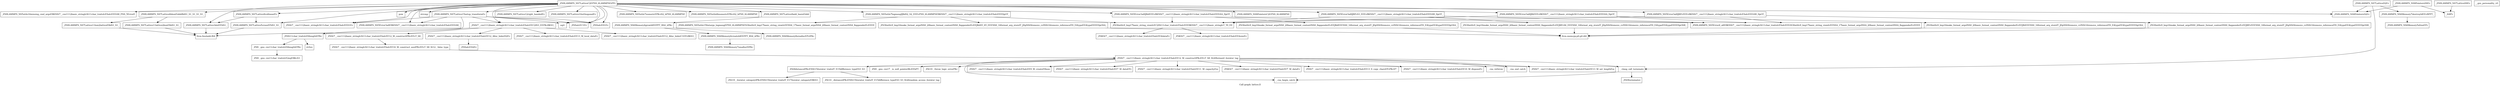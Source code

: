 digraph "Call graph: lattice.ll" {
	label="Call graph: lattice.ll";

	Node0x55883f912d50 [shape=record,label="{llvm.fmuladd.f64}"];
	Node0x55883f9144d0 [shape=record,label="{_ZN9LAMMPS_NS7Lattice11lattice2boxERdS1_S1_}"];
	Node0x55883f9144d0 -> Node0x55883f912d50;
	Node0x55883fa2bd80 [shape=record,label="{_ZN9LAMMPS_NS7LatticeC2EPNS_6LAMMPSEiPPc}"];
	Node0x55883fa2bd80 -> Node0x55883fa2c1b0;
	Node0x55883fa2bd80 -> Node0x55883fa2bf10;
	Node0x55883fa2bd80 -> Node0x55883fa2bdc0;
	Node0x55883fa2bd80 -> Node0x55883f8f4cd0;
	Node0x55883fa2bd80 -> Node0x55883f9747a0;
	Node0x55883fa2bd80 -> Node0x55883f8df440;
	Node0x55883fa2bd80 -> Node0x55883f96b400;
	Node0x55883fa2bd80 -> Node0x55883f8f3d70;
	Node0x55883fa2bd80 -> Node0x55883f8f1f10;
	Node0x55883fa2bd80 -> Node0x55883f96de10;
	Node0x55883fa2bd80 -> Node0x55883f8eabd0;
	Node0x55883fa2bd80 -> Node0x55883f8e97a0;
	Node0x55883fa2bd80 -> Node0x55883f96fe30;
	Node0x55883fa2bd80 -> Node0x55883fa09fc0;
	Node0x55883fa2bd80 -> Node0x55883f8dfb60;
	Node0x55883fa2bd80 -> Node0x55883f971ee0;
	Node0x55883fa2bd80 -> Node0x55883f8ff800;
	Node0x55883fa2bd80 -> Node0x55883f9b1f00;
	Node0x55883fa2bd80 -> Node0x55883f89f2d0;
	Node0x55883fa2bd80 -> Node0x55883f8e0ae0;
	Node0x55883fa2bd80 -> Node0x55883f8dda90;
	Node0x55883fa2bd80 -> Node0x55883f8e12d0;
	Node0x55883fa2bd80 -> Node0x55883f8e09c0;
	Node0x55883fa2bd80 -> Node0x55883f8e06c0;
	Node0x55883fa2bd80 -> Node0x55883f8e0840;
	Node0x55883fa2bd80 -> Node0x55883f8e08d0;
	Node0x55883f8ff800 [shape=record,label="{_ZN9LAMMPS_NS7Lattice12right_handedEv}"];
	Node0x55883f934390 [shape=record,label="{_ZNKSt7__cxx1112basic_stringIcSt11char_traitsIcESaIcEE4dataEv}"];
	Node0x55883f935720 [shape=record,label="{_ZNKSt7__cxx1112basic_stringIcSt11char_traitsIcESaIcEE4sizeEv}"];
	Node0x55883f938600 [shape=record,label="{llvm.memcpy.p0.p0.i64}"];
	Node0x55883fa2c1b0 [shape=record,label="{_ZN9LAMMPS_NS8PointersC2EPNS_6LAMMPSE}"];
	Node0x55883f8df440 [shape=record,label="{_ZN9LAMMPS_NS5utils16missing_cmd_argsERKNSt7__cxx1112basic_stringIcSt11char_traitsIcESaIcEEEiS8_PNS_5ErrorE}"];
	Node0x55883fa2bf10 [shape=record,label="{_ZNSaIcEC1Ev}"];
	Node0x55883fa2bdc0 [shape=record,label="{_ZNSt7__cxx1112basic_stringIcSt11char_traitsIcESaIcEEC2IS3_EEPKcRKS3_}"];
	Node0x55883fa2bdc0 -> Node0x55883f8fa3b0;
	Node0x55883fa2bdc0 -> Node0x55883f8fc350;
	Node0x55883fa2bdc0 -> Node0x55883f8fd450;
	Node0x55883fa2bdc0 -> Node0x55883f8fe550;
	Node0x55883fa2bdc0 -> Node0x55883f8ffab0;
	Node0x55883f901090 [shape=record,label="{__gxx_personality_v0}"];
	Node0x55883f96b400 [shape=record,label="{_ZNSt7__cxx1112basic_stringIcSt11char_traitsIcESaIcEED1Ev}"];
	Node0x55883f9747a0 [shape=record,label="{_ZNSaIcED1Ev}"];
	Node0x55883fa09fc0 [shape=record,label="{strcmp}"];
	Node0x55883f89f2d0 [shape=record,label="{_ZN9LAMMPS_NS5Error3allIJRPcEEEvRKNSt7__cxx1112basic_stringIcSt11char_traitsIcESaIcEEEiSB_DpOT_}"];
	Node0x55883f89f2d0 -> Node0x55883f9031f0;
	Node0x55883f89f2d0 -> Node0x55883f906620;
	Node0x55883f89f2d0 -> Node0x55883f906e50;
	Node0x55883f8e08d0 [shape=record,label="{_ZN9LAMMPS_NS5Error3allIJRiEEEvRKNSt7__cxx1112basic_stringIcSt11char_traitsIcESaIcEEEiSA_DpOT_}"];
	Node0x55883f8e08d0 -> Node0x55883f9031f0;
	Node0x55883f8e08d0 -> Node0x55883f90a210;
	Node0x55883f8e08d0 -> Node0x55883f906e50;
	Node0x55883f8e12d0 [shape=record,label="{_ZN9LAMMPS_NS5utils7numericEPKciS2_bPNS_6LAMMPSE}"];
	Node0x55883f8dfb60 [shape=record,label="{_ZN9LAMMPS_NS5Error3allERKNSt7__cxx1112basic_stringIcSt11char_traitsIcESaIcEEEiS8_}"];
	Node0x55883f8e0840 [shape=record,label="{_ZN9LAMMPS_NS5Error3allIJRPcS3_EEEvRKNSt7__cxx1112basic_stringIcSt11char_traitsIcESaIcEEEiSB_DpOT_}"];
	Node0x55883f8e0840 -> Node0x55883f9031f0;
	Node0x55883f8e0840 -> Node0x55883f90ced0;
	Node0x55883f8e0840 -> Node0x55883f906e50;
	Node0x55883f8e0ae0 [shape=record,label="{_ZN9LAMMPS_NS7Lattice9add_basisEddd}"];
	Node0x55883f8e0ae0 -> Node0x55883f90dd60;
	Node0x55883f8e06c0 [shape=record,label="{sqrt}"];
	Node0x55883f8dda90 [shape=record,label="{_ZN9LAMMPS_NS5Error3allIJRdEEEvRKNSt7__cxx1112basic_stringIcSt11char_traitsIcESaIcEEEiSA_DpOT_}"];
	Node0x55883f8dda90 -> Node0x55883f9031f0;
	Node0x55883f8dda90 -> Node0x55883f910980;
	Node0x55883f8dda90 -> Node0x55883f906e50;
	Node0x55883f8e09c0 [shape=record,label="{_ZN9LAMMPS_NS5utils8inumericEPKciS2_bPNS_6LAMMPSE}"];
	Node0x55883f9b1f00 [shape=record,label="{_ZN9LAMMPS_NS7Lattice10orthogonalEv}"];
	Node0x55883f971ee0 [shape=record,label="{_ZN9LAMMPS_NS7Lattice9collinearEv}"];
	Node0x55883f971ee0 -> Node0x55883f96fe30;
	Node0x55883f971ee0 -> Node0x55883f8e97a0;
	Node0x55883f96fe30 [shape=record,label="{_ZN9LAMMPS_NS7Lattice5crossEPdS1_S1_}"];
	Node0x55883f96fe30 -> Node0x55883f912d50;
	Node0x55883f8e97a0 [shape=record,label="{_ZN9LAMMPS_NS7Lattice3dotEPdS1_}"];
	Node0x55883f8e97a0 -> Node0x55883f912d50;
	Node0x55883f8eabd0 [shape=record,label="{pow}"];
	Node0x55883f96de10 [shape=record,label="{_ZN9LAMMPS_NS7Lattice15setup_transformEv}"];
	Node0x55883f96de10 -> Node0x55883f912d50;
	Node0x55883f96de10 -> Node0x55883f9747a0;
	Node0x55883f96de10 -> Node0x55883f96b400;
	Node0x55883f96de10 -> Node0x55883f8dfb60;
	Node0x55883f96de10 -> Node0x55883fa2bdc0;
	Node0x55883f96de10 -> Node0x55883fa2bf10;
	Node0x55883f96de10 -> Node0x55883f8e06c0;
	Node0x55883f8f1f10 [shape=record,label="{_ZN9LAMMPS_NS7Lattice4bboxEidddRdS1_S1_S1_S1_S1_}"];
	Node0x55883f8f1f10 -> Node0x55883f9144d0;
	Node0x55883f8f1f10 -> Node0x55883f9157b0;
	Node0x55883f8f3d70 [shape=record,label="{_ZN9LAMMPS_NS5utils7logmesgIJRdS2_S2_EEEvPNS_6LAMMPSERKNSt7__cxx1112basic_stringIcSt11char_traitsIcESaIcEEEDpOT_}"];
	Node0x55883f8f3d70 -> Node0x55883f9031f0;
	Node0x55883f8f3d70 -> Node0x55883f916040;
	Node0x55883f8f3d70 -> Node0x55883f9174a0;
	Node0x55883f9186d0 [shape=record,label="{_ZN9LAMMPS_NS7LatticeD2Ev}"];
	Node0x55883f9186d0 -> Node0x55883f919010;
	Node0x55883f9186d0 -> Node0x55883f8f4cd0;
	Node0x55883f9186d0 -> Node0x55883f919430;
	Node0x55883f919010 [shape=record,label="{_ZN9LAMMPS_NS6Memory7destroyIdEEvRPPT_}"];
	Node0x55883f919010 -> Node0x55883f919d70;
	Node0x55883f919430 [shape=record,label="{__clang_call_terminate}"];
	Node0x55883f919430 -> Node0x55883f91a190;
	Node0x55883f919430 -> Node0x55883f91ab10;
	Node0x55883f91a190 [shape=record,label="{__cxa_begin_catch}"];
	Node0x55883f91ab10 [shape=record,label="{_ZSt9terminatev}"];
	Node0x55883f91bb80 [shape=record,label="{_ZN9LAMMPS_NS7LatticeD0Ev}"];
	Node0x55883f91bb80 -> Node0x55883f91c6d0;
	Node0x55883f91c6d0 [shape=record,label="{_ZdlPv}"];
	Node0x55883f9157b0 [shape=record,label="{_ZN9LAMMPS_NS7Lattice11box2latticeERdS1_S1_}"];
	Node0x55883f9157b0 -> Node0x55883f912d50;
	Node0x55883f90dd60 [shape=record,label="{_ZN9LAMMPS_NS6Memory4growIdEEPPT_RS4_iiPKc}"];
	Node0x55883f90dd60 -> Node0x55883fa34a00;
	Node0x55883f90dd60 -> Node0x55883fa34a80;
	Node0x55883f8f4cd0 [shape=record,label="{_ZN9LAMMPS_NS8PointersD2Ev}"];
	Node0x55883f91cd40 [shape=record,label="{_ZN9LAMMPS_NS8PointersD0Ev}"];
	Node0x55883f91cd40 -> Node0x55883f8f4cd0;
	Node0x55883f91cd40 -> Node0x55883f91c6d0;
	Node0x55883f8fa3b0 [shape=record,label="{_ZNSt7__cxx1112basic_stringIcSt11char_traitsIcESaIcEE13_M_local_dataEv}"];
	Node0x55883f8fc350 [shape=record,label="{_ZNSt7__cxx1112basic_stringIcSt11char_traitsIcESaIcEE12_Alloc_hiderC1EPcRKS3_}"];
	Node0x55883f8fe550 [shape=record,label="{_ZNSt7__cxx1112basic_stringIcSt11char_traitsIcESaIcEE12_M_constructIPKcEEvT_S8_}"];
	Node0x55883f8fe550 -> Node0x55883f91d3b0;
	Node0x55883f8fd450 [shape=record,label="{_ZNSt11char_traitsIcE6lengthEPKc}"];
	Node0x55883f8fd450 -> Node0x55883f921ca0;
	Node0x55883f8fd450 -> Node0x55883f923590;
	Node0x55883f8ffab0 [shape=record,label="{_ZNSt7__cxx1112basic_stringIcSt11char_traitsIcESaIcEE12_Alloc_hiderD2Ev}"];
	Node0x55883f8ffab0 -> Node0x55883f9254c0;
	Node0x55883f91d3b0 [shape=record,label="{_ZNSt7__cxx1112basic_stringIcSt11char_traitsIcESaIcEE16_M_construct_auxIPKcEEvT_S8_St12__false_type}"];
	Node0x55883f91d3b0 -> Node0x55883f926740;
	Node0x55883f926740 [shape=record,label="{_ZNSt7__cxx1112basic_stringIcSt11char_traitsIcESaIcEE12_M_constructIPKcEEvT_S8_St20forward_iterator_tag}"];
	Node0x55883f926740 -> Node0x55883f928190;
	Node0x55883f926740 -> Node0x55883f92a490;
	Node0x55883f926740 -> Node0x55883f92b560;
	Node0x55883f926740 -> Node0x55883f92be20;
	Node0x55883f926740 -> Node0x55883f92e0a0;
	Node0x55883f926740 -> Node0x55883f92e960;
	Node0x55883f926740 -> Node0x55883f930500;
	Node0x55883f926740 -> Node0x55883f931290;
	Node0x55883f926740 -> Node0x55883f91a190;
	Node0x55883f926740 -> Node0x55883fa39ed0;
	Node0x55883f926740 -> Node0x55883fa39f50;
	Node0x55883f926740 -> Node0x55883fa39fd0;
	Node0x55883f926740 -> Node0x55883fa3a050;
	Node0x55883f926740 -> Node0x55883f919430;
	Node0x55883f928190 [shape=record,label="{_ZN9__gnu_cxx17__is_null_pointerIKcEEbPT_}"];
	Node0x55883f92a490 [shape=record,label="{_ZSt19__throw_logic_errorPKc}"];
	Node0x55883f92b560 [shape=record,label="{_ZSt8distanceIPKcENSt15iterator_traitsIT_E15difference_typeES3_S3_}"];
	Node0x55883f92b560 -> Node0x55883fa3a0d0;
	Node0x55883f92b560 -> Node0x55883fa3a180;
	Node0x55883f92e0a0 [shape=record,label="{_ZNSt7__cxx1112basic_stringIcSt11char_traitsIcESaIcEE7_M_dataEPc}"];
	Node0x55883f92be20 [shape=record,label="{_ZNSt7__cxx1112basic_stringIcSt11char_traitsIcESaIcEE9_M_createERmm}"];
	Node0x55883f92e960 [shape=record,label="{_ZNSt7__cxx1112basic_stringIcSt11char_traitsIcESaIcEE11_M_capacityEm}"];
	Node0x55883f931290 [shape=record,label="{_ZNSt7__cxx1112basic_stringIcSt11char_traitsIcESaIcEE13_S_copy_charsEPcPKcS7_}"];
	Node0x55883f930500 [shape=record,label="{_ZNKSt7__cxx1112basic_stringIcSt11char_traitsIcESaIcEE7_M_dataEv}"];
	Node0x55883fa39ed0 [shape=record,label="{_ZNSt7__cxx1112basic_stringIcSt11char_traitsIcESaIcEE10_M_disposeEv}"];
	Node0x55883fa39f50 [shape=record,label="{__cxa_rethrow}"];
	Node0x55883fa39fd0 [shape=record,label="{__cxa_end_catch}"];
	Node0x55883fa3a050 [shape=record,label="{_ZNSt7__cxx1112basic_stringIcSt11char_traitsIcESaIcEE13_M_set_lengthEm}"];
	Node0x55883fa3a180 [shape=record,label="{_ZSt10__distanceIPKcENSt15iterator_traitsIT_E15difference_typeES3_S3_St26random_access_iterator_tag}"];
	Node0x55883fa3a0d0 [shape=record,label="{_ZSt19__iterator_categoryIPKcENSt15iterator_traitsIT_E17iterator_categoryERKS3_}"];
	Node0x55883f921ca0 [shape=record,label="{_ZN9__gnu_cxx11char_traitsIcE6lengthEPKc}"];
	Node0x55883f921ca0 -> Node0x55883fa3a380;
	Node0x55883f923590 [shape=record,label="{strlen}"];
	Node0x55883fa3a380 [shape=record,label="{_ZN9__gnu_cxx11char_traitsIcE2eqERKcS3_}"];
	Node0x55883f9254c0 [shape=record,label="{_ZNSaIcED2Ev}"];
	Node0x55883f906e50 [shape=record,label="{_ZN9LAMMPS_NS5Error4_allERKNSt7__cxx1112basic_stringIcSt11char_traitsIcESaIcEEEiN3fmt6v9_lmp17basic_string_viewIcEENSA_17basic_format_argsINSA_20basic_format_contextINSA_8appenderEcEEEE}"];
	Node0x55883f9031f0 [shape=record,label="{_ZN3fmt6v9_lmp17basic_string_viewIcEC2ISt11char_traitsIcESaIcEEERKNSt7__cxx1112basic_stringIcT_T0_EE}"];
	Node0x55883f9031f0 -> Node0x55883f934390;
	Node0x55883f9031f0 -> Node0x55883f935720;
	Node0x55883f906620 [shape=record,label="{_ZN3fmt6v9_lmp16make_format_argsINS0_20basic_format_contextINS0_8appenderEcEEJRPcEEENS0_16format_arg_storeIT_JDpNSt9remove_cvINSt16remove_referenceIT0_E4typeEE4typeEEEEDpOSB_}"];
	Node0x55883f906620 -> Node0x55883f938600;
	Node0x55883f90a210 [shape=record,label="{_ZN3fmt6v9_lmp16make_format_argsINS0_20basic_format_contextINS0_8appenderEcEEJRiEEENS0_16format_arg_storeIT_JDpNSt9remove_cvINSt16remove_referenceIT0_E4typeEE4typeEEEEDpOSA_}"];
	Node0x55883f90a210 -> Node0x55883f938600;
	Node0x55883f90ced0 [shape=record,label="{_ZN3fmt6v9_lmp16make_format_argsINS0_20basic_format_contextINS0_8appenderEcEEJRPcS6_EEENS0_16format_arg_storeIT_JDpNSt9remove_cvINSt16remove_referenceIT0_E4typeEE4typeEEEEDpOSB_}"];
	Node0x55883f90ced0 -> Node0x55883f938600;
	Node0x55883f910980 [shape=record,label="{_ZN3fmt6v9_lmp16make_format_argsINS0_20basic_format_contextINS0_8appenderEcEEJRdEEENS0_16format_arg_storeIT_JDpNSt9remove_cvINSt16remove_referenceIT0_E4typeEE4typeEEEEDpOSA_}"];
	Node0x55883f910980 -> Node0x55883f938600;
	Node0x55883f9174a0 [shape=record,label="{_ZN9LAMMPS_NS5utils15fmtargs_logmesgEPNS_6LAMMPSEN3fmt6v9_lmp17basic_string_viewIcEENS4_17basic_format_argsINS4_20basic_format_contextINS4_8appenderEcEEEE}"];
	Node0x55883f916040 [shape=record,label="{_ZN3fmt6v9_lmp16make_format_argsINS0_20basic_format_contextINS0_8appenderEcEEJRdS5_S5_EEENS0_16format_arg_storeIT_JDpNSt9remove_cvINSt16remove_referenceIT0_E4typeEE4typeEEEEDpOSA_}"];
	Node0x55883f916040 -> Node0x55883f938600;
	Node0x55883f919d70 [shape=record,label="{_ZN9LAMMPS_NS6Memory5sfreeEPv}"];
	Node0x55883fa34a00 [shape=record,label="{_ZN9LAMMPS_NS6Memory6createIdEEPPT_RS4_iiPKc}"];
	Node0x55883fa34a00 -> Node0x55883f94b7c0;
	Node0x55883fa34a80 [shape=record,label="{_ZN9LAMMPS_NS6Memory8sreallocEPvlPKc}"];
	Node0x55883f94b7c0 [shape=record,label="{_ZN9LAMMPS_NS6Memory7smallocElPKc}"];
}
